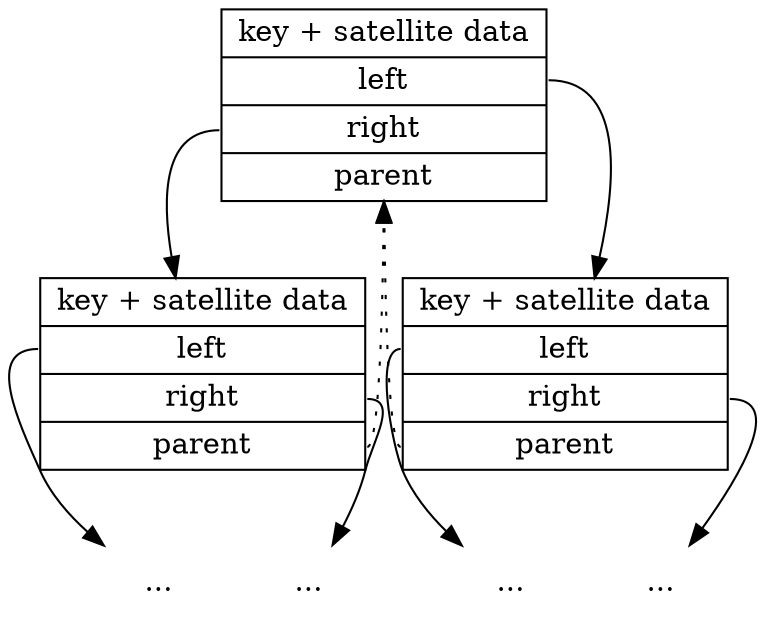 digraph G{
  node [shape=record];
  s1 [shape=record, label="{<k> key + satellite data |<l> left|<r> right|<p> parent}"];
  s2 [shape=record, label="{<k> key + satellite data |<l> left|<r> right|<p> parent}"];
  s3 [shape=record, label="{<k> key + satellite data |<l> left|<r> right|<p> parent}"];
  s1:r->s2;
  s2:p->s1 [style=dotted];
  s1:l->s3;
  s3:p->s1 [style=dotted];
  s2l [shape=plaintext, label="..."];
  s2r [shape=plaintext, label="..."];
  s3l [shape=plaintext, label="..."];
  s3r [shape=plaintext, label="..."];
  s2:l->s2l;
  s2:r->s2r;
  s3:l->s3l;
  s3:r->s3r;
}

